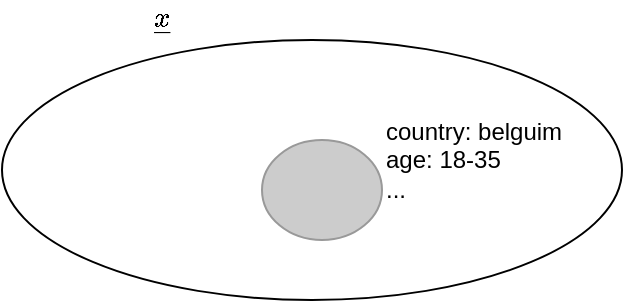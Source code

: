 <mxfile version="12.2.6" type="device" pages="1"><diagram id="UHl5MDZiG86jLebaF2RX" name="Page-1"><mxGraphModel dx="198" dy="112" grid="1" gridSize="10" guides="1" tooltips="1" connect="1" arrows="1" fold="1" page="1" pageScale="1" pageWidth="850" pageHeight="1100" math="1" shadow="0"><root><mxCell id="0"/><mxCell id="1" parent="0"/><mxCell id="xSi8kFRM5TySItnwmXr4-2" value="" style="ellipse;whiteSpace=wrap;html=1;fillColor=#CCCCCC;strokeColor=#999999;" parent="1" vertex="1"><mxGeometry x="260" y="500" width="60" height="50" as="geometry"/></mxCell><mxCell id="xSi8kFRM5TySItnwmXr4-3" value="$$\underline{x}$$" style="text;html=1;strokeColor=none;fillColor=none;align=center;verticalAlign=middle;whiteSpace=wrap;rounded=0;" parent="1" vertex="1"><mxGeometry x="190" y="430" width="40" height="20" as="geometry"/></mxCell><mxCell id="xSi8kFRM5TySItnwmXr4-10" value="" style="strokeWidth=1;html=1;shape=mxgraph.flowchart.start_1;whiteSpace=wrap;fillColor=none;strokeColor=#000000;" parent="1" vertex="1"><mxGeometry x="130" y="450" width="310" height="130" as="geometry"/></mxCell><mxCell id="5bZdsHhxLnIOHyy56IME-1" value="country: belguim&lt;br&gt;age: 18-35&lt;br&gt;..." style="text;html=1;strokeColor=none;fillColor=none;align=left;verticalAlign=middle;whiteSpace=wrap;rounded=0;" vertex="1" parent="1"><mxGeometry x="320" y="480" width="120" height="60" as="geometry"/></mxCell></root></mxGraphModel></diagram></mxfile>
